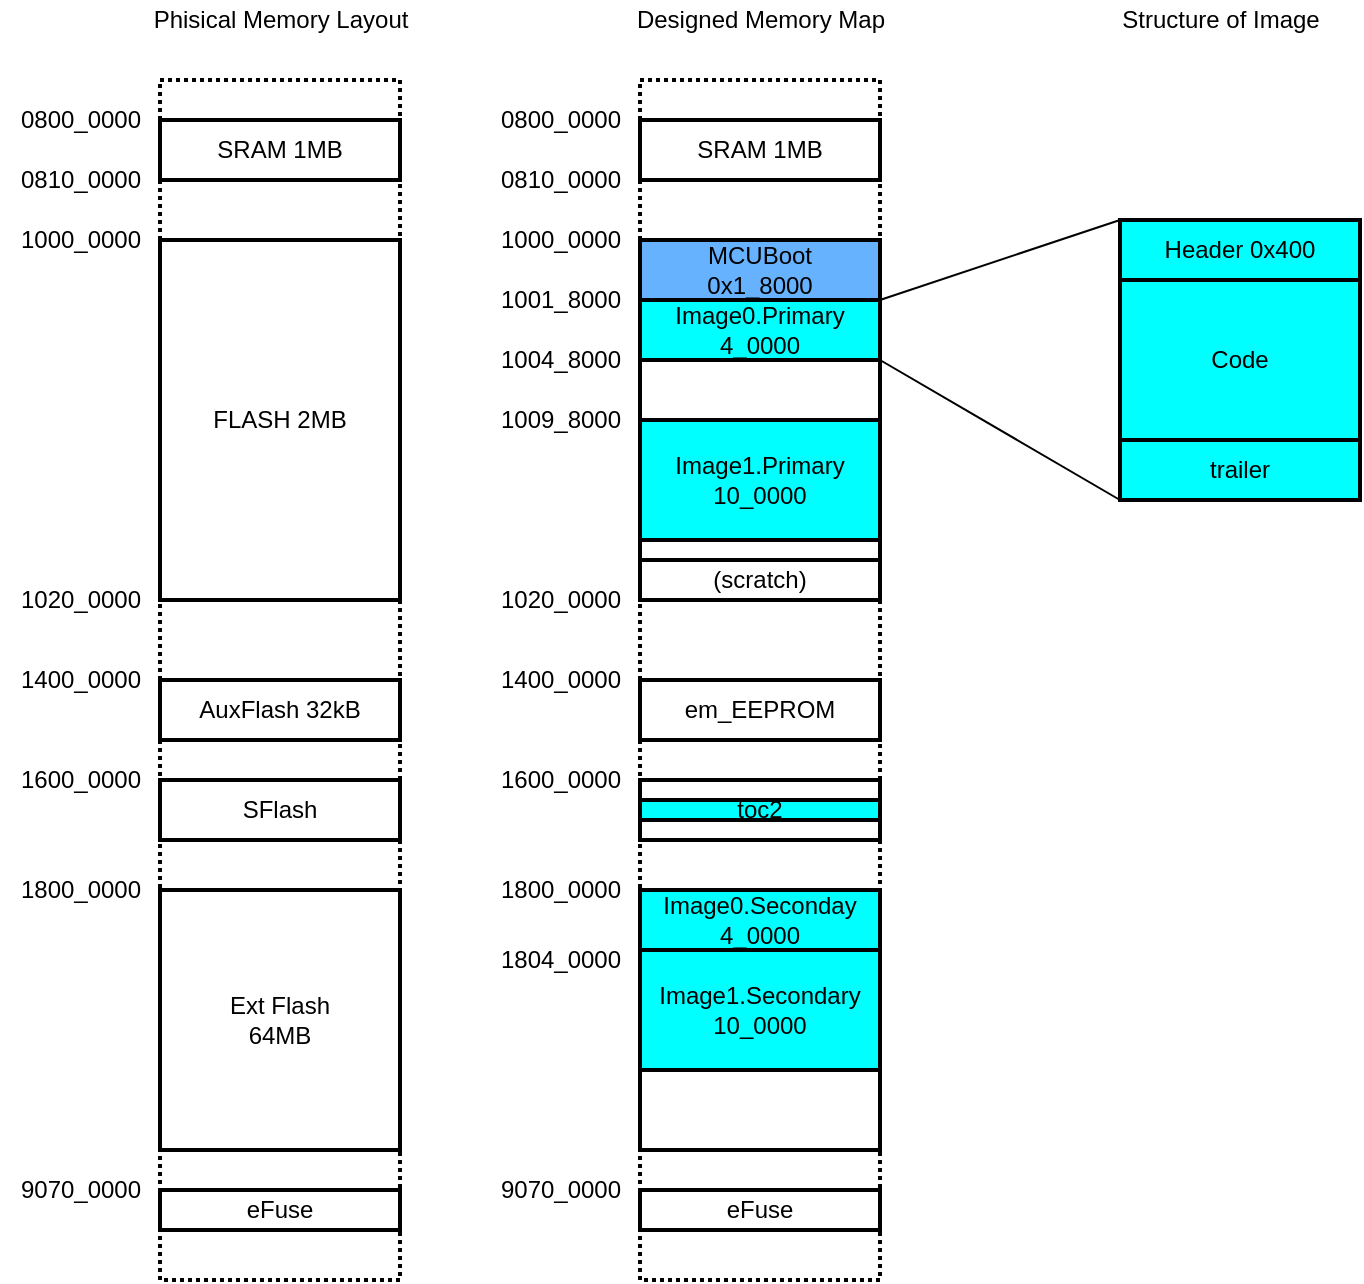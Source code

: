 <mxfile version="13.10.0" type="embed">
    <diagram id="oIhzmG9uOrz-ti4KNLLV" name="ページ1">
        <mxGraphModel dx="522" dy="784" grid="1" gridSize="10" guides="1" tooltips="1" connect="1" arrows="1" fold="1" page="1" pageScale="1" pageWidth="827" pageHeight="1169" math="0" shadow="0">
            <root>
                <mxCell id="0"/>
                <mxCell id="1" parent="0"/>
                <mxCell id="7" value="" style="rounded=0;whiteSpace=wrap;html=1;fillColor=none;strokeWidth=2;dashed=1;dashPattern=1 1;" parent="1" vertex="1">
                    <mxGeometry x="320" y="100" width="120" height="600" as="geometry"/>
                </mxCell>
                <mxCell id="8" value="" style="rounded=0;whiteSpace=wrap;html=1;strokeWidth=2;fillColor=none;" parent="1" vertex="1">
                    <mxGeometry x="320" y="180" width="120" height="180" as="geometry"/>
                </mxCell>
                <mxCell id="9" value="em_EEPROM" style="rounded=0;whiteSpace=wrap;html=1;strokeWidth=2;fillColor=none;" parent="1" vertex="1">
                    <mxGeometry x="320" y="400" width="120" height="30" as="geometry"/>
                </mxCell>
                <mxCell id="10" value="" style="rounded=0;whiteSpace=wrap;html=1;strokeWidth=2;fillColor=none;" parent="1" vertex="1">
                    <mxGeometry x="320" y="505" width="120" height="130" as="geometry"/>
                </mxCell>
                <mxCell id="11" value="MCUBoot&lt;br&gt;0x1_8000" style="rounded=0;whiteSpace=wrap;html=1;strokeWidth=2;fillColor=#66B2FF;" parent="1" vertex="1">
                    <mxGeometry x="320" y="180" width="120" height="30" as="geometry"/>
                </mxCell>
                <mxCell id="13" value="&lt;font color=&quot;#000000&quot;&gt;Image0.Primary&lt;br&gt;4_0000&lt;br&gt;&lt;/font&gt;" style="rounded=0;whiteSpace=wrap;html=1;strokeWidth=2;fillColor=#00FFFF;" parent="1" vertex="1">
                    <mxGeometry x="320" y="210" width="120" height="30" as="geometry"/>
                </mxCell>
                <mxCell id="17" value="&lt;font color=&quot;#000000&quot;&gt;Image1.Primary&lt;br&gt;10_0000&lt;br&gt;&lt;/font&gt;" style="rounded=0;whiteSpace=wrap;html=1;strokeWidth=2;fillColor=#00FFFF;" parent="1" vertex="1">
                    <mxGeometry x="320" y="270" width="120" height="60" as="geometry"/>
                </mxCell>
                <mxCell id="21" value="" style="rounded=0;whiteSpace=wrap;html=1;fillColor=none;strokeWidth=2;dashed=1;dashPattern=1 1;" parent="1" vertex="1">
                    <mxGeometry x="80" y="100" width="120" height="600" as="geometry"/>
                </mxCell>
                <mxCell id="22" value="FLASH 2MB" style="rounded=0;whiteSpace=wrap;html=1;strokeWidth=2;fillColor=none;" parent="1" vertex="1">
                    <mxGeometry x="80" y="180" width="120" height="180" as="geometry"/>
                </mxCell>
                <mxCell id="23" value="AuxFlash 32kB" style="rounded=0;whiteSpace=wrap;html=1;strokeWidth=2;fillColor=none;" parent="1" vertex="1">
                    <mxGeometry x="80" y="400" width="120" height="30" as="geometry"/>
                </mxCell>
                <mxCell id="24" value="Ext Flash&lt;br&gt;64MB" style="rounded=0;whiteSpace=wrap;html=1;strokeWidth=2;fillColor=none;" parent="1" vertex="1">
                    <mxGeometry x="80" y="505" width="120" height="130" as="geometry"/>
                </mxCell>
                <mxCell id="30" value="&lt;font color=&quot;#000000&quot;&gt;Image1.Secondary&lt;br&gt;10_0000&lt;br&gt;&lt;/font&gt;" style="rounded=0;whiteSpace=wrap;html=1;strokeWidth=2;fillColor=#00FFFF;" parent="1" vertex="1">
                    <mxGeometry x="320" y="535" width="120" height="60" as="geometry"/>
                </mxCell>
                <mxCell id="32" value="SRAM 1MB" style="rounded=0;whiteSpace=wrap;html=1;strokeWidth=2;fillColor=none;" parent="1" vertex="1">
                    <mxGeometry x="80" y="120" width="120" height="30" as="geometry"/>
                </mxCell>
                <mxCell id="33" value="0800_0000" style="text;html=1;align=center;verticalAlign=middle;resizable=0;points=[];autosize=1;" parent="1" vertex="1">
                    <mxGeometry y="110" width="80" height="20" as="geometry"/>
                </mxCell>
                <mxCell id="34" value="0810_0000" style="text;html=1;align=center;verticalAlign=middle;resizable=0;points=[];autosize=1;" parent="1" vertex="1">
                    <mxGeometry y="140" width="80" height="20" as="geometry"/>
                </mxCell>
                <mxCell id="35" value="1000_0000" style="text;html=1;align=center;verticalAlign=middle;resizable=0;points=[];autosize=1;" parent="1" vertex="1">
                    <mxGeometry y="170" width="80" height="20" as="geometry"/>
                </mxCell>
                <mxCell id="36" value="1020_0000" style="text;html=1;align=center;verticalAlign=middle;resizable=0;points=[];autosize=1;" parent="1" vertex="1">
                    <mxGeometry y="350" width="80" height="20" as="geometry"/>
                </mxCell>
                <mxCell id="37" value="1400_0000" style="text;html=1;align=center;verticalAlign=middle;resizable=0;points=[];autosize=1;" parent="1" vertex="1">
                    <mxGeometry y="390" width="80" height="20" as="geometry"/>
                </mxCell>
                <mxCell id="38" value="1800_0000" style="text;html=1;align=center;verticalAlign=middle;resizable=0;points=[];autosize=1;" parent="1" vertex="1">
                    <mxGeometry y="495" width="80" height="20" as="geometry"/>
                </mxCell>
                <mxCell id="39" value="eFuse" style="rounded=0;whiteSpace=wrap;html=1;strokeWidth=2;fillColor=none;" parent="1" vertex="1">
                    <mxGeometry x="80" y="655" width="120" height="20" as="geometry"/>
                </mxCell>
                <mxCell id="40" value="9070_0000" style="text;html=1;align=center;verticalAlign=middle;resizable=0;points=[];autosize=1;" parent="1" vertex="1">
                    <mxGeometry y="645" width="80" height="20" as="geometry"/>
                </mxCell>
                <mxCell id="41" value="0800_0000" style="text;html=1;align=center;verticalAlign=middle;resizable=0;points=[];autosize=1;" parent="1" vertex="1">
                    <mxGeometry x="240" y="110" width="80" height="20" as="geometry"/>
                </mxCell>
                <mxCell id="42" value="0810_0000" style="text;html=1;align=center;verticalAlign=middle;resizable=0;points=[];autosize=1;" parent="1" vertex="1">
                    <mxGeometry x="240" y="140" width="80" height="20" as="geometry"/>
                </mxCell>
                <mxCell id="43" value="1000_0000" style="text;html=1;align=center;verticalAlign=middle;resizable=0;points=[];autosize=1;" parent="1" vertex="1">
                    <mxGeometry x="240" y="170" width="80" height="20" as="geometry"/>
                </mxCell>
                <mxCell id="44" value="1020_0000" style="text;html=1;align=center;verticalAlign=middle;resizable=0;points=[];autosize=1;" parent="1" vertex="1">
                    <mxGeometry x="240" y="350" width="80" height="20" as="geometry"/>
                </mxCell>
                <mxCell id="45" value="1400_0000" style="text;html=1;align=center;verticalAlign=middle;resizable=0;points=[];autosize=1;" parent="1" vertex="1">
                    <mxGeometry x="240" y="390" width="80" height="20" as="geometry"/>
                </mxCell>
                <mxCell id="46" value="1800_0000" style="text;html=1;align=center;verticalAlign=middle;resizable=0;points=[];autosize=1;" parent="1" vertex="1">
                    <mxGeometry x="240" y="495" width="80" height="20" as="geometry"/>
                </mxCell>
                <mxCell id="47" value="9070_0000" style="text;html=1;align=center;verticalAlign=middle;resizable=0;points=[];autosize=1;" parent="1" vertex="1">
                    <mxGeometry x="240" y="645" width="80" height="20" as="geometry"/>
                </mxCell>
                <mxCell id="48" value="SRAM 1MB" style="rounded=0;whiteSpace=wrap;html=1;strokeWidth=2;fillColor=none;" parent="1" vertex="1">
                    <mxGeometry x="320" y="120" width="120" height="30" as="geometry"/>
                </mxCell>
                <mxCell id="49" value="&lt;font color=&quot;#000000&quot;&gt;toc2&lt;/font&gt;" style="rounded=0;whiteSpace=wrap;html=1;strokeWidth=2;fillColor=#00FFFF;" parent="1" vertex="1">
                    <mxGeometry x="320" y="460" width="120" height="10" as="geometry"/>
                </mxCell>
                <mxCell id="51" value="&lt;font color=&quot;#000000&quot;&gt;Image0.Seconday&lt;br&gt;4_0000&lt;br&gt;&lt;/font&gt;" style="rounded=0;whiteSpace=wrap;html=1;strokeWidth=2;fillColor=#00FFFF;" parent="1" vertex="1">
                    <mxGeometry x="320" y="505" width="120" height="30" as="geometry"/>
                </mxCell>
                <mxCell id="52" value="eFuse" style="rounded=0;whiteSpace=wrap;html=1;strokeWidth=2;fillColor=none;" parent="1" vertex="1">
                    <mxGeometry x="320" y="655" width="120" height="20" as="geometry"/>
                </mxCell>
                <mxCell id="53" value="&lt;font color=&quot;#000000&quot;&gt;(scratch)&lt;/font&gt;" style="rounded=0;whiteSpace=wrap;html=1;strokeWidth=2;fillColor=#FFFFFF;" parent="1" vertex="1">
                    <mxGeometry x="320" y="340" width="120" height="20" as="geometry"/>
                </mxCell>
                <mxCell id="55" value="&lt;font color=&quot;#000000&quot;&gt;Header 0x400&lt;/font&gt;" style="rounded=0;whiteSpace=wrap;html=1;strokeWidth=2;fillColor=#00FFFF;" parent="1" vertex="1">
                    <mxGeometry x="560" y="170" width="120" height="30" as="geometry"/>
                </mxCell>
                <mxCell id="56" value="&lt;font color=&quot;#000000&quot;&gt;Code&lt;/font&gt;" style="rounded=0;whiteSpace=wrap;html=1;strokeWidth=2;fillColor=#00FFFF;" parent="1" vertex="1">
                    <mxGeometry x="560" y="200" width="120" height="80" as="geometry"/>
                </mxCell>
                <mxCell id="57" value="&lt;font color=&quot;#000000&quot;&gt;trailer&lt;/font&gt;" style="rounded=0;whiteSpace=wrap;html=1;strokeWidth=2;fillColor=#00FFFF;" parent="1" vertex="1">
                    <mxGeometry x="560" y="280" width="120" height="30" as="geometry"/>
                </mxCell>
                <mxCell id="58" value="" style="endArrow=none;html=1;exitX=1;exitY=0;exitDx=0;exitDy=0;entryX=0;entryY=0;entryDx=0;entryDy=0;" parent="1" source="13" target="55" edge="1">
                    <mxGeometry width="50" height="50" relative="1" as="geometry">
                        <mxPoint x="610" y="450" as="sourcePoint"/>
                        <mxPoint x="660" y="400" as="targetPoint"/>
                    </mxGeometry>
                </mxCell>
                <mxCell id="61" value="" style="endArrow=none;html=1;entryX=0;entryY=1;entryDx=0;entryDy=0;" parent="1" target="57" edge="1">
                    <mxGeometry width="50" height="50" relative="1" as="geometry">
                        <mxPoint x="440" y="240" as="sourcePoint"/>
                        <mxPoint x="650" y="510" as="targetPoint"/>
                    </mxGeometry>
                </mxCell>
                <mxCell id="62" value="SFlash" style="rounded=0;whiteSpace=wrap;html=1;strokeWidth=2;fillColor=none;" parent="1" vertex="1">
                    <mxGeometry x="80" y="450" width="120" height="30" as="geometry"/>
                </mxCell>
                <mxCell id="63" value="1600_0000" style="text;html=1;align=center;verticalAlign=middle;resizable=0;points=[];autosize=1;" parent="1" vertex="1">
                    <mxGeometry y="440" width="80" height="20" as="geometry"/>
                </mxCell>
                <mxCell id="64" value="" style="rounded=0;whiteSpace=wrap;html=1;strokeWidth=2;fillColor=none;" parent="1" vertex="1">
                    <mxGeometry x="320" y="450" width="120" height="30" as="geometry"/>
                </mxCell>
                <mxCell id="65" value="Phisical Memory Layout" style="text;html=1;align=center;verticalAlign=middle;resizable=0;points=[];autosize=1;" parent="1" vertex="1">
                    <mxGeometry x="70" y="60" width="140" height="20" as="geometry"/>
                </mxCell>
                <mxCell id="66" value="Designed Memory Map" style="text;html=1;align=center;verticalAlign=middle;resizable=0;points=[];autosize=1;" parent="1" vertex="1">
                    <mxGeometry x="310" y="60" width="140" height="20" as="geometry"/>
                </mxCell>
                <mxCell id="67" value="Structure of Image" style="text;html=1;align=center;verticalAlign=middle;resizable=0;points=[];autosize=1;" parent="1" vertex="1">
                    <mxGeometry x="555" y="60" width="110" height="20" as="geometry"/>
                </mxCell>
                <mxCell id="68" value="1600_0000" style="text;html=1;align=center;verticalAlign=middle;resizable=0;points=[];autosize=1;" parent="1" vertex="1">
                    <mxGeometry x="240" y="440" width="80" height="20" as="geometry"/>
                </mxCell>
                <mxCell id="69" value="1001_8000" style="text;html=1;align=center;verticalAlign=middle;resizable=0;points=[];autosize=1;" parent="1" vertex="1">
                    <mxGeometry x="240" y="200" width="80" height="20" as="geometry"/>
                </mxCell>
                <mxCell id="70" value="1009_8000" style="text;html=1;align=center;verticalAlign=middle;resizable=0;points=[];autosize=1;" parent="1" vertex="1">
                    <mxGeometry x="240" y="260" width="80" height="20" as="geometry"/>
                </mxCell>
                <mxCell id="71" value="1804_0000" style="text;html=1;align=center;verticalAlign=middle;resizable=0;points=[];autosize=1;" parent="1" vertex="1">
                    <mxGeometry x="240" y="530" width="80" height="20" as="geometry"/>
                </mxCell>
                <mxCell id="72" value="1004_8000" style="text;html=1;align=center;verticalAlign=middle;resizable=0;points=[];autosize=1;" parent="1" vertex="1">
                    <mxGeometry x="240" y="230" width="80" height="20" as="geometry"/>
                </mxCell>
            </root>
        </mxGraphModel>
    </diagram>
</mxfile>